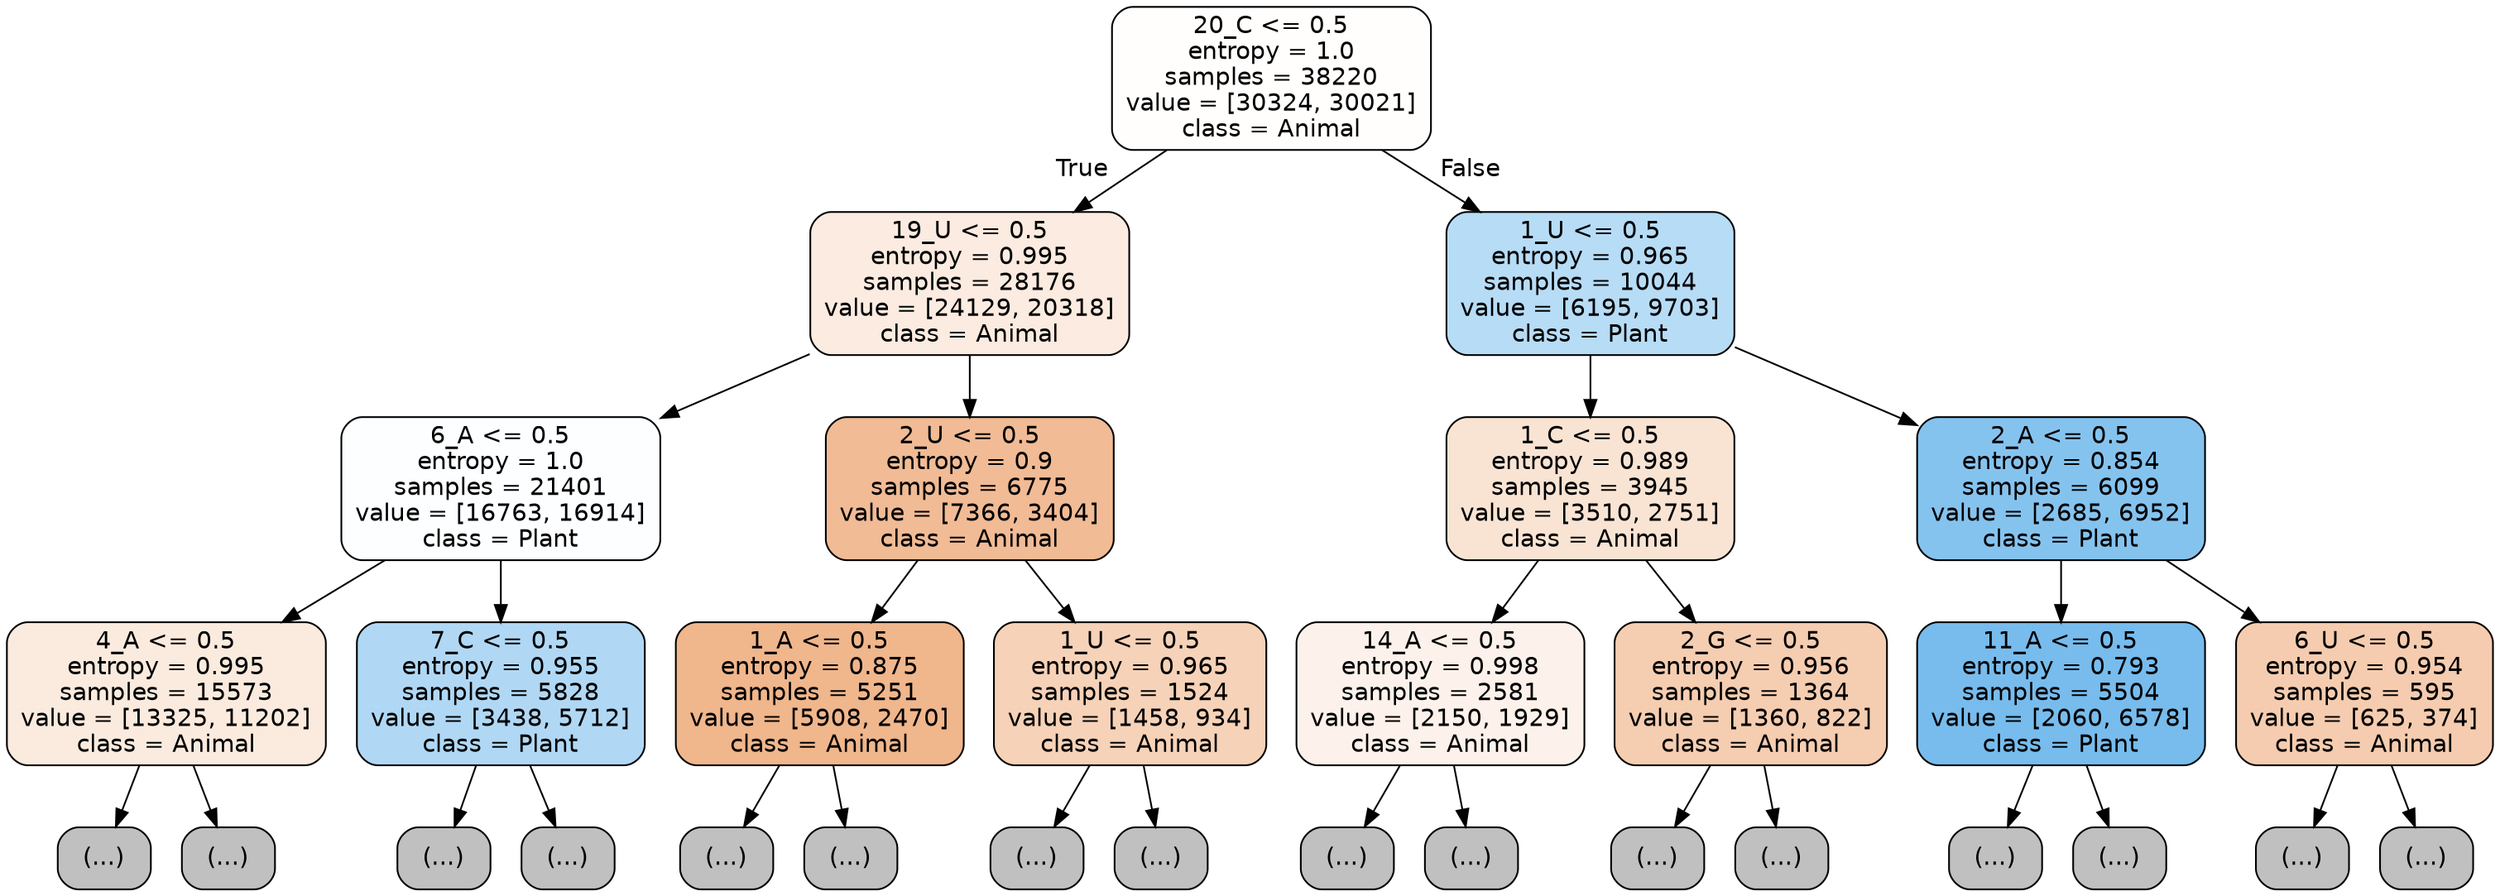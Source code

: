digraph Tree {
node [shape=box, style="filled, rounded", color="black", fontname="helvetica"] ;
edge [fontname="helvetica"] ;
0 [label="20_C <= 0.5\nentropy = 1.0\nsamples = 38220\nvalue = [30324, 30021]\nclass = Animal", fillcolor="#fffefd"] ;
1 [label="19_U <= 0.5\nentropy = 0.995\nsamples = 28176\nvalue = [24129, 20318]\nclass = Animal", fillcolor="#fbebe0"] ;
0 -> 1 [labeldistance=2.5, labelangle=45, headlabel="True"] ;
2 [label="6_A <= 0.5\nentropy = 1.0\nsamples = 21401\nvalue = [16763, 16914]\nclass = Plant", fillcolor="#fdfeff"] ;
1 -> 2 ;
3 [label="4_A <= 0.5\nentropy = 0.995\nsamples = 15573\nvalue = [13325, 11202]\nclass = Animal", fillcolor="#fbebdf"] ;
2 -> 3 ;
4 [label="(...)", fillcolor="#C0C0C0"] ;
3 -> 4 ;
5619 [label="(...)", fillcolor="#C0C0C0"] ;
3 -> 5619 ;
7302 [label="7_C <= 0.5\nentropy = 0.955\nsamples = 5828\nvalue = [3438, 5712]\nclass = Plant", fillcolor="#b0d8f5"] ;
2 -> 7302 ;
7303 [label="(...)", fillcolor="#C0C0C0"] ;
7302 -> 7303 ;
9110 [label="(...)", fillcolor="#C0C0C0"] ;
7302 -> 9110 ;
9641 [label="2_U <= 0.5\nentropy = 0.9\nsamples = 6775\nvalue = [7366, 3404]\nclass = Animal", fillcolor="#f1bb95"] ;
1 -> 9641 ;
9642 [label="1_A <= 0.5\nentropy = 0.875\nsamples = 5251\nvalue = [5908, 2470]\nclass = Animal", fillcolor="#f0b68c"] ;
9641 -> 9642 ;
9643 [label="(...)", fillcolor="#C0C0C0"] ;
9642 -> 9643 ;
11450 [label="(...)", fillcolor="#C0C0C0"] ;
9642 -> 11450 ;
12113 [label="1_U <= 0.5\nentropy = 0.965\nsamples = 1524\nvalue = [1458, 934]\nclass = Animal", fillcolor="#f6d2b8"] ;
9641 -> 12113 ;
12114 [label="(...)", fillcolor="#C0C0C0"] ;
12113 -> 12114 ;
12565 [label="(...)", fillcolor="#C0C0C0"] ;
12113 -> 12565 ;
12954 [label="1_U <= 0.5\nentropy = 0.965\nsamples = 10044\nvalue = [6195, 9703]\nclass = Plant", fillcolor="#b7dcf6"] ;
0 -> 12954 [labeldistance=2.5, labelangle=-45, headlabel="False"] ;
12955 [label="1_C <= 0.5\nentropy = 0.989\nsamples = 3945\nvalue = [3510, 2751]\nclass = Animal", fillcolor="#f9e4d4"] ;
12954 -> 12955 ;
12956 [label="14_A <= 0.5\nentropy = 0.998\nsamples = 2581\nvalue = [2150, 1929]\nclass = Animal", fillcolor="#fcf2eb"] ;
12955 -> 12956 ;
12957 [label="(...)", fillcolor="#C0C0C0"] ;
12956 -> 12957 ;
14112 [label="(...)", fillcolor="#C0C0C0"] ;
12956 -> 14112 ;
14441 [label="2_G <= 0.5\nentropy = 0.956\nsamples = 1364\nvalue = [1360, 822]\nclass = Animal", fillcolor="#f5cdb1"] ;
12955 -> 14441 ;
14442 [label="(...)", fillcolor="#C0C0C0"] ;
14441 -> 14442 ;
15081 [label="(...)", fillcolor="#C0C0C0"] ;
14441 -> 15081 ;
15220 [label="2_A <= 0.5\nentropy = 0.854\nsamples = 6099\nvalue = [2685, 6952]\nclass = Plant", fillcolor="#85c3ef"] ;
12954 -> 15220 ;
15221 [label="11_A <= 0.5\nentropy = 0.793\nsamples = 5504\nvalue = [2060, 6578]\nclass = Plant", fillcolor="#77bced"] ;
15220 -> 15221 ;
15222 [label="(...)", fillcolor="#C0C0C0"] ;
15221 -> 15222 ;
16359 [label="(...)", fillcolor="#C0C0C0"] ;
15221 -> 16359 ;
16720 [label="6_U <= 0.5\nentropy = 0.954\nsamples = 595\nvalue = [625, 374]\nclass = Animal", fillcolor="#f5ccaf"] ;
15220 -> 16720 ;
16721 [label="(...)", fillcolor="#C0C0C0"] ;
16720 -> 16721 ;
16928 [label="(...)", fillcolor="#C0C0C0"] ;
16720 -> 16928 ;
}
